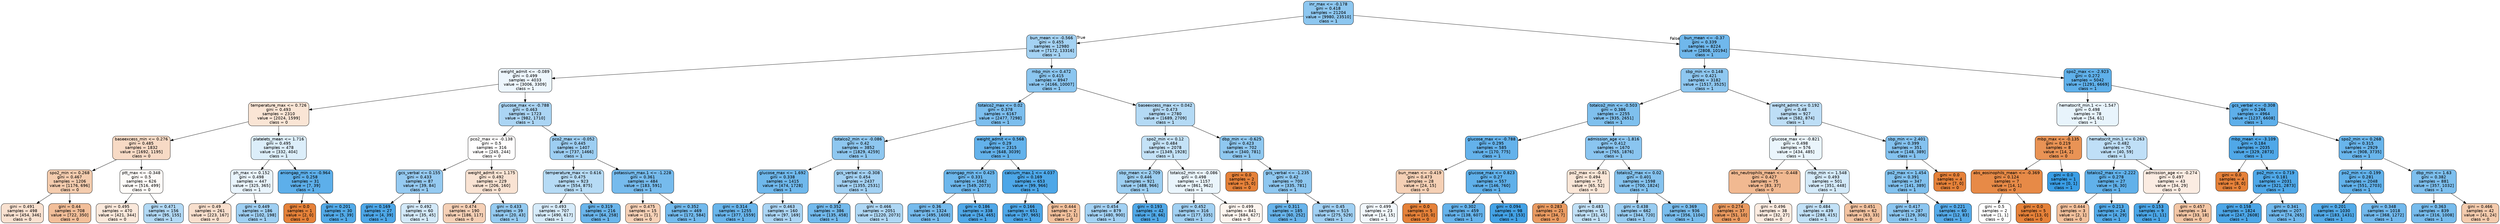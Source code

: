 digraph Tree {
node [shape=box, style="filled, rounded", color="black", fontname="helvetica"] ;
edge [fontname="helvetica"] ;
0 [label="inr_max <= -0.178\ngini = 0.418\nsamples = 21204\nvalue = [9980, 23510]\nclass = 1", fillcolor="#8dc7f0"] ;
1 [label="bun_mean <= -0.566\ngini = 0.455\nsamples = 12980\nvalue = [7172, 13316]\nclass = 1", fillcolor="#a4d2f3"] ;
0 -> 1 [labeldistance=2.5, labelangle=45, headlabel="True"] ;
2 [label="weight_admit <= -0.089\ngini = 0.499\nsamples = 4033\nvalue = [3006, 3309]\nclass = 1", fillcolor="#edf6fd"] ;
1 -> 2 ;
3 [label="temperature_max <= 0.726\ngini = 0.493\nsamples = 2310\nvalue = [2024, 1599]\nclass = 0", fillcolor="#fae5d5"] ;
2 -> 3 ;
4 [label="baseexcess_min <= 0.276\ngini = 0.485\nsamples = 1832\nvalue = [1692, 1195]\nclass = 0", fillcolor="#f7dac5"] ;
3 -> 4 ;
5 [label="spo2_min <= 0.268\ngini = 0.467\nsamples = 1206\nvalue = [1176, 696]\nclass = 0", fillcolor="#f4ccae"] ;
4 -> 5 ;
6 [label="gini = 0.491\nsamples = 498\nvalue = [454, 346]\nclass = 0", fillcolor="#f9e1d0"] ;
5 -> 6 ;
7 [label="gini = 0.44\nsamples = 708\nvalue = [722, 350]\nclass = 0", fillcolor="#f2be99"] ;
5 -> 7 ;
8 [label="ptt_max <= -0.348\ngini = 0.5\nsamples = 626\nvalue = [516, 499]\nclass = 0", fillcolor="#fefbf8"] ;
4 -> 8 ;
9 [label="gini = 0.495\nsamples = 470\nvalue = [421, 344]\nclass = 0", fillcolor="#fae8db"] ;
8 -> 9 ;
10 [label="gini = 0.471\nsamples = 156\nvalue = [95, 155]\nclass = 1", fillcolor="#b2d9f5"] ;
8 -> 10 ;
11 [label="platelets_mean <= 1.716\ngini = 0.495\nsamples = 478\nvalue = [332, 404]\nclass = 1", fillcolor="#dceefa"] ;
3 -> 11 ;
12 [label="ph_max <= 0.152\ngini = 0.498\nsamples = 447\nvalue = [325, 365]\nclass = 1", fillcolor="#e9f4fc"] ;
11 -> 12 ;
13 [label="gini = 0.49\nsamples = 261\nvalue = [223, 167]\nclass = 0", fillcolor="#f8dfcd"] ;
12 -> 13 ;
14 [label="gini = 0.449\nsamples = 186\nvalue = [102, 198]\nclass = 1", fillcolor="#9fcff2"] ;
12 -> 14 ;
15 [label="aniongap_min <= -0.964\ngini = 0.258\nsamples = 31\nvalue = [7, 39]\nclass = 1", fillcolor="#5dafea"] ;
11 -> 15 ;
16 [label="gini = 0.0\nsamples = 1\nvalue = [2, 0]\nclass = 0", fillcolor="#e58139"] ;
15 -> 16 ;
17 [label="gini = 0.201\nsamples = 30\nvalue = [5, 39]\nclass = 1", fillcolor="#52aae8"] ;
15 -> 17 ;
18 [label="glucose_max <= -0.788\ngini = 0.463\nsamples = 1723\nvalue = [982, 1710]\nclass = 1", fillcolor="#abd5f4"] ;
2 -> 18 ;
19 [label="pco2_max <= -0.138\ngini = 0.5\nsamples = 316\nvalue = [245, 244]\nclass = 0", fillcolor="#fffefe"] ;
18 -> 19 ;
20 [label="gcs_verbal <= 0.155\ngini = 0.433\nsamples = 87\nvalue = [39, 84]\nclass = 1", fillcolor="#95caf1"] ;
19 -> 20 ;
21 [label="gini = 0.169\nsamples = 27\nvalue = [4, 39]\nclass = 1", fillcolor="#4da7e8"] ;
20 -> 21 ;
22 [label="gini = 0.492\nsamples = 60\nvalue = [35, 45]\nclass = 1", fillcolor="#d3e9f9"] ;
20 -> 22 ;
23 [label="weight_admit <= 1.175\ngini = 0.492\nsamples = 229\nvalue = [206, 160]\nclass = 0", fillcolor="#f9e3d3"] ;
19 -> 23 ;
24 [label="gini = 0.474\nsamples = 190\nvalue = [186, 117]\nclass = 0", fillcolor="#f5d0b6"] ;
23 -> 24 ;
25 [label="gini = 0.433\nsamples = 39\nvalue = [20, 43]\nclass = 1", fillcolor="#95cbf1"] ;
23 -> 25 ;
26 [label="pco2_max <= -0.052\ngini = 0.445\nsamples = 1407\nvalue = [737, 1466]\nclass = 1", fillcolor="#9dcef2"] ;
18 -> 26 ;
27 [label="temperature_max <= 0.616\ngini = 0.475\nsamples = 923\nvalue = [554, 875]\nclass = 1", fillcolor="#b6dbf5"] ;
26 -> 27 ;
28 [label="gini = 0.493\nsamples = 707\nvalue = [490, 617]\nclass = 1", fillcolor="#d6ebfa"] ;
27 -> 28 ;
29 [label="gini = 0.319\nsamples = 216\nvalue = [64, 258]\nclass = 1", fillcolor="#6ab5eb"] ;
27 -> 29 ;
30 [label="potassium_max.1 <= -1.228\ngini = 0.361\nsamples = 484\nvalue = [183, 591]\nclass = 1", fillcolor="#76bbed"] ;
26 -> 30 ;
31 [label="gini = 0.475\nsamples = 15\nvalue = [11, 7]\nclass = 0", fillcolor="#f6d1b7"] ;
30 -> 31 ;
32 [label="gini = 0.352\nsamples = 469\nvalue = [172, 584]\nclass = 1", fillcolor="#73baed"] ;
30 -> 32 ;
33 [label="mbp_min <= 0.472\ngini = 0.415\nsamples = 8947\nvalue = [4166, 10007]\nclass = 1", fillcolor="#8bc6f0"] ;
1 -> 33 ;
34 [label="totalco2_max <= 0.02\ngini = 0.378\nsamples = 6167\nvalue = [2477, 7298]\nclass = 1", fillcolor="#7cbeee"] ;
33 -> 34 ;
35 [label="totalco2_min <= -0.086\ngini = 0.42\nsamples = 3852\nvalue = [1829, 4259]\nclass = 1", fillcolor="#8ec7f0"] ;
34 -> 35 ;
36 [label="glucose_max <= 1.692\ngini = 0.338\nsamples = 1415\nvalue = [474, 1728]\nclass = 1", fillcolor="#6fb8ec"] ;
35 -> 36 ;
37 [label="gini = 0.314\nsamples = 1255\nvalue = [377, 1559]\nclass = 1", fillcolor="#69b5eb"] ;
36 -> 37 ;
38 [label="gini = 0.463\nsamples = 160\nvalue = [97, 169]\nclass = 1", fillcolor="#abd5f4"] ;
36 -> 38 ;
39 [label="gcs_verbal <= -0.308\ngini = 0.454\nsamples = 2437\nvalue = [1355, 2531]\nclass = 1", fillcolor="#a3d1f3"] ;
35 -> 39 ;
40 [label="gini = 0.352\nsamples = 386\nvalue = [135, 458]\nclass = 1", fillcolor="#73baed"] ;
39 -> 40 ;
41 [label="gini = 0.466\nsamples = 2051\nvalue = [1220, 2073]\nclass = 1", fillcolor="#aed7f4"] ;
39 -> 41 ;
42 [label="weight_admit <= 0.568\ngini = 0.29\nsamples = 2315\nvalue = [648, 3039]\nclass = 1", fillcolor="#63b2eb"] ;
34 -> 42 ;
43 [label="aniongap_min <= 0.425\ngini = 0.331\nsamples = 1662\nvalue = [549, 2073]\nclass = 1", fillcolor="#6db7ec"] ;
42 -> 43 ;
44 [label="gini = 0.36\nsamples = 1324\nvalue = [495, 1608]\nclass = 1", fillcolor="#76bbed"] ;
43 -> 44 ;
45 [label="gini = 0.186\nsamples = 338\nvalue = [54, 465]\nclass = 1", fillcolor="#50a8e8"] ;
43 -> 45 ;
46 [label="calcium_max.1 <= 4.037\ngini = 0.169\nsamples = 653\nvalue = [99, 966]\nclass = 1", fillcolor="#4da7e8"] ;
42 -> 46 ;
47 [label="gini = 0.166\nsamples = 651\nvalue = [97, 965]\nclass = 1", fillcolor="#4da7e8"] ;
46 -> 47 ;
48 [label="gini = 0.444\nsamples = 2\nvalue = [2, 1]\nclass = 0", fillcolor="#f2c09c"] ;
46 -> 48 ;
49 [label="baseexcess_max <= 0.042\ngini = 0.473\nsamples = 2780\nvalue = [1689, 2709]\nclass = 1", fillcolor="#b4daf5"] ;
33 -> 49 ;
50 [label="spo2_min <= 0.12\ngini = 0.484\nsamples = 2078\nvalue = [1349, 1928]\nclass = 1", fillcolor="#c4e2f7"] ;
49 -> 50 ;
51 [label="sbp_mean <= 2.709\ngini = 0.446\nsamples = 921\nvalue = [488, 966]\nclass = 1", fillcolor="#9dcff2"] ;
50 -> 51 ;
52 [label="gini = 0.454\nsamples = 879\nvalue = [480, 900]\nclass = 1", fillcolor="#a3d1f3"] ;
51 -> 52 ;
53 [label="gini = 0.193\nsamples = 42\nvalue = [8, 66]\nclass = 1", fillcolor="#51a9e8"] ;
51 -> 53 ;
54 [label="totalco2_min <= -0.086\ngini = 0.498\nsamples = 1157\nvalue = [861, 962]\nclass = 1", fillcolor="#eaf5fc"] ;
50 -> 54 ;
55 [label="gini = 0.452\nsamples = 316\nvalue = [177, 335]\nclass = 1", fillcolor="#a2d1f3"] ;
54 -> 55 ;
56 [label="gini = 0.499\nsamples = 841\nvalue = [684, 627]\nclass = 0", fillcolor="#fdf5ef"] ;
54 -> 56 ;
57 [label="dbp_min <= -0.625\ngini = 0.423\nsamples = 702\nvalue = [340, 781]\nclass = 1", fillcolor="#8fc8f0"] ;
49 -> 57 ;
58 [label="gini = 0.0\nsamples = 2\nvalue = [5, 0]\nclass = 0", fillcolor="#e58139"] ;
57 -> 58 ;
59 [label="gcs_verbal <= -1.235\ngini = 0.42\nsamples = 700\nvalue = [335, 781]\nclass = 1", fillcolor="#8ec7f0"] ;
57 -> 59 ;
60 [label="gini = 0.311\nsamples = 185\nvalue = [60, 252]\nclass = 1", fillcolor="#68b4eb"] ;
59 -> 60 ;
61 [label="gini = 0.45\nsamples = 515\nvalue = [275, 529]\nclass = 1", fillcolor="#a0d0f3"] ;
59 -> 61 ;
62 [label="bun_mean <= -0.37\ngini = 0.339\nsamples = 8224\nvalue = [2808, 10194]\nclass = 1", fillcolor="#70b8ec"] ;
0 -> 62 [labeldistance=2.5, labelangle=-45, headlabel="False"] ;
63 [label="sbp_min <= 0.148\ngini = 0.421\nsamples = 3182\nvalue = [1517, 3525]\nclass = 1", fillcolor="#8ec7f0"] ;
62 -> 63 ;
64 [label="totalco2_min <= -0.503\ngini = 0.386\nsamples = 2255\nvalue = [935, 2651]\nclass = 1", fillcolor="#7fc0ee"] ;
63 -> 64 ;
65 [label="glucose_max <= -0.788\ngini = 0.295\nsamples = 585\nvalue = [170, 775]\nclass = 1", fillcolor="#64b2eb"] ;
64 -> 65 ;
66 [label="bun_mean <= -0.419\ngini = 0.473\nsamples = 28\nvalue = [24, 15]\nclass = 0", fillcolor="#f5d0b5"] ;
65 -> 66 ;
67 [label="gini = 0.499\nsamples = 23\nvalue = [14, 15]\nclass = 1", fillcolor="#f2f8fd"] ;
66 -> 67 ;
68 [label="gini = 0.0\nsamples = 5\nvalue = [10, 0]\nclass = 0", fillcolor="#e58139"] ;
66 -> 68 ;
69 [label="glucose_max <= 0.823\ngini = 0.27\nsamples = 557\nvalue = [146, 760]\nclass = 1", fillcolor="#5fb0ea"] ;
65 -> 69 ;
70 [label="gini = 0.302\nsamples = 459\nvalue = [138, 607]\nclass = 1", fillcolor="#66b3eb"] ;
69 -> 70 ;
71 [label="gini = 0.094\nsamples = 98\nvalue = [8, 153]\nclass = 1", fillcolor="#43a2e6"] ;
69 -> 71 ;
72 [label="admission_age <= -1.816\ngini = 0.412\nsamples = 1670\nvalue = [765, 1876]\nclass = 1", fillcolor="#8ac5f0"] ;
64 -> 72 ;
73 [label="po2_max <= -0.81\ngini = 0.494\nsamples = 72\nvalue = [65, 52]\nclass = 0", fillcolor="#fae6d7"] ;
72 -> 73 ;
74 [label="gini = 0.283\nsamples = 21\nvalue = [34, 7]\nclass = 0", fillcolor="#ea9b62"] ;
73 -> 74 ;
75 [label="gini = 0.483\nsamples = 51\nvalue = [31, 45]\nclass = 1", fillcolor="#c1e1f7"] ;
73 -> 75 ;
76 [label="totalco2_max <= 0.02\ngini = 0.401\nsamples = 1598\nvalue = [700, 1824]\nclass = 1", fillcolor="#85c3ef"] ;
72 -> 76 ;
77 [label="gini = 0.438\nsamples = 662\nvalue = [344, 720]\nclass = 1", fillcolor="#98ccf1"] ;
76 -> 77 ;
78 [label="gini = 0.369\nsamples = 936\nvalue = [356, 1104]\nclass = 1", fillcolor="#79bded"] ;
76 -> 78 ;
79 [label="weight_admit <= 0.192\ngini = 0.48\nsamples = 927\nvalue = [582, 874]\nclass = 1", fillcolor="#bddef6"] ;
63 -> 79 ;
80 [label="glucose_max <= -0.821\ngini = 0.498\nsamples = 576\nvalue = [434, 485]\nclass = 1", fillcolor="#eaf5fc"] ;
79 -> 80 ;
81 [label="abs_neutrophils_mean <= -0.448\ngini = 0.427\nsamples = 75\nvalue = [83, 37]\nclass = 0", fillcolor="#f1b991"] ;
80 -> 81 ;
82 [label="gini = 0.274\nsamples = 37\nvalue = [51, 10]\nclass = 0", fillcolor="#ea9a60"] ;
81 -> 82 ;
83 [label="gini = 0.496\nsamples = 38\nvalue = [32, 27]\nclass = 0", fillcolor="#fbebe0"] ;
81 -> 83 ;
84 [label="mbp_min <= 1.548\ngini = 0.493\nsamples = 501\nvalue = [351, 448]\nclass = 1", fillcolor="#d4eaf9"] ;
80 -> 84 ;
85 [label="gini = 0.484\nsamples = 439\nvalue = [288, 415]\nclass = 1", fillcolor="#c2e1f7"] ;
84 -> 85 ;
86 [label="gini = 0.451\nsamples = 62\nvalue = [63, 33]\nclass = 0", fillcolor="#f3c3a1"] ;
84 -> 86 ;
87 [label="sbp_min <= 2.401\ngini = 0.399\nsamples = 351\nvalue = [148, 389]\nclass = 1", fillcolor="#84c2ef"] ;
79 -> 87 ;
88 [label="po2_max <= 1.454\ngini = 0.391\nsamples = 347\nvalue = [141, 389]\nclass = 1", fillcolor="#81c1ee"] ;
87 -> 88 ;
89 [label="gini = 0.417\nsamples = 287\nvalue = [129, 306]\nclass = 1", fillcolor="#8cc6f0"] ;
88 -> 89 ;
90 [label="gini = 0.221\nsamples = 60\nvalue = [12, 83]\nclass = 1", fillcolor="#56abe9"] ;
88 -> 90 ;
91 [label="gini = 0.0\nsamples = 4\nvalue = [7, 0]\nclass = 0", fillcolor="#e58139"] ;
87 -> 91 ;
92 [label="spo2_max <= -2.923\ngini = 0.272\nsamples = 5042\nvalue = [1291, 6669]\nclass = 1", fillcolor="#5fb0ea"] ;
62 -> 92 ;
93 [label="hematocrit_min.1 <= -1.547\ngini = 0.498\nsamples = 78\nvalue = [54, 61]\nclass = 1", fillcolor="#e8f4fc"] ;
92 -> 93 ;
94 [label="mbp_max <= -0.135\ngini = 0.219\nsamples = 8\nvalue = [14, 2]\nclass = 0", fillcolor="#e99355"] ;
93 -> 94 ;
95 [label="abs_eosinophils_mean <= -0.369\ngini = 0.124\nsamples = 7\nvalue = [14, 1]\nclass = 0", fillcolor="#e78a47"] ;
94 -> 95 ;
96 [label="gini = 0.5\nsamples = 2\nvalue = [1, 1]\nclass = 0", fillcolor="#ffffff"] ;
95 -> 96 ;
97 [label="gini = 0.0\nsamples = 5\nvalue = [13, 0]\nclass = 0", fillcolor="#e58139"] ;
95 -> 97 ;
98 [label="gini = 0.0\nsamples = 1\nvalue = [0, 1]\nclass = 1", fillcolor="#399de5"] ;
94 -> 98 ;
99 [label="hematocrit_min.1 <= 0.263\ngini = 0.482\nsamples = 70\nvalue = [40, 59]\nclass = 1", fillcolor="#bfdff7"] ;
93 -> 99 ;
100 [label="totalco2_max <= -2.222\ngini = 0.278\nsamples = 27\nvalue = [6, 30]\nclass = 1", fillcolor="#61b1ea"] ;
99 -> 100 ;
101 [label="gini = 0.444\nsamples = 3\nvalue = [2, 1]\nclass = 0", fillcolor="#f2c09c"] ;
100 -> 101 ;
102 [label="gini = 0.213\nsamples = 24\nvalue = [4, 29]\nclass = 1", fillcolor="#54abe9"] ;
100 -> 102 ;
103 [label="admission_age <= -0.274\ngini = 0.497\nsamples = 43\nvalue = [34, 29]\nclass = 0", fillcolor="#fbece2"] ;
99 -> 103 ;
104 [label="gini = 0.153\nsamples = 9\nvalue = [1, 11]\nclass = 1", fillcolor="#4ba6e7"] ;
103 -> 104 ;
105 [label="gini = 0.457\nsamples = 34\nvalue = [33, 18]\nclass = 0", fillcolor="#f3c6a5"] ;
103 -> 105 ;
106 [label="gcs_verbal <= -0.308\ngini = 0.266\nsamples = 4964\nvalue = [1237, 6608]\nclass = 1", fillcolor="#5eafea"] ;
92 -> 106 ;
107 [label="mbp_mean <= -3.109\ngini = 0.184\nsamples = 2035\nvalue = [329, 2873]\nclass = 1", fillcolor="#50a8e8"] ;
106 -> 107 ;
108 [label="gini = 0.0\nsamples = 4\nvalue = [8, 0]\nclass = 0", fillcolor="#e58139"] ;
107 -> 108 ;
109 [label="po2_min <= 0.719\ngini = 0.181\nsamples = 2031\nvalue = [321, 2873]\nclass = 1", fillcolor="#4fa8e8"] ;
107 -> 109 ;
110 [label="gini = 0.158\nsamples = 1824\nvalue = [247, 2608]\nclass = 1", fillcolor="#4ca6e7"] ;
109 -> 110 ;
111 [label="gini = 0.341\nsamples = 207\nvalue = [74, 265]\nclass = 1", fillcolor="#70b8ec"] ;
109 -> 111 ;
112 [label="spo2_min <= 0.268\ngini = 0.315\nsamples = 2929\nvalue = [908, 3735]\nclass = 1", fillcolor="#69b5eb"] ;
106 -> 112 ;
113 [label="po2_min <= -0.199\ngini = 0.281\nsamples = 2048\nvalue = [551, 2703]\nclass = 1", fillcolor="#61b1ea"] ;
112 -> 113 ;
114 [label="gini = 0.201\nsamples = 1030\nvalue = [183, 1431]\nclass = 1", fillcolor="#52aae8"] ;
113 -> 114 ;
115 [label="gini = 0.348\nsamples = 1018\nvalue = [368, 1272]\nclass = 1", fillcolor="#72b9ed"] ;
113 -> 115 ;
116 [label="dbp_min <= 1.63\ngini = 0.382\nsamples = 881\nvalue = [357, 1032]\nclass = 1", fillcolor="#7dbfee"] ;
112 -> 116 ;
117 [label="gini = 0.363\nsamples = 839\nvalue = [316, 1008]\nclass = 1", fillcolor="#77bced"] ;
116 -> 117 ;
118 [label="gini = 0.466\nsamples = 42\nvalue = [41, 24]\nclass = 0", fillcolor="#f4cbad"] ;
116 -> 118 ;
}